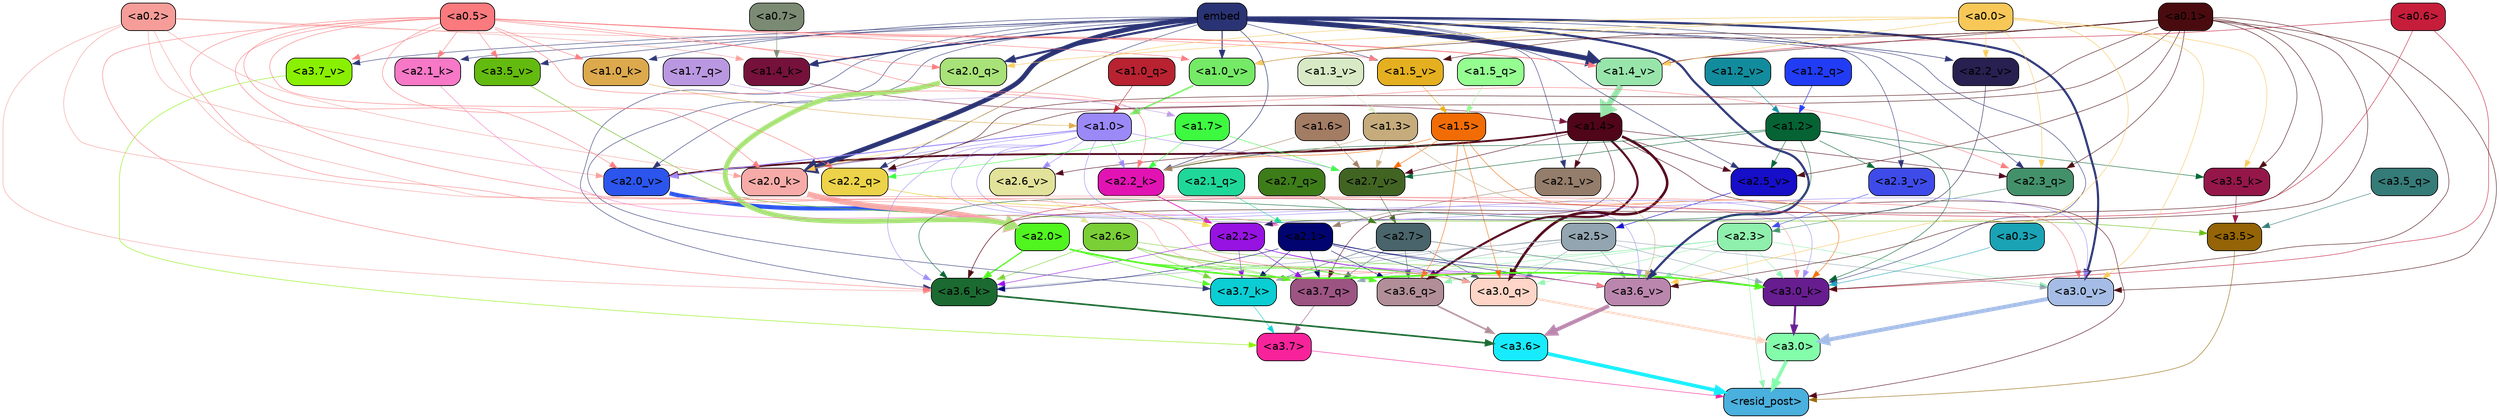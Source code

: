 strict digraph "" {
	graph [bgcolor=transparent,
		layout=dot,
		overlap=false,
		splines=true
	];
	"<a3.7>"	[color=black,
		fillcolor="#f8239b",
		fontname=Helvetica,
		shape=box,
		style="filled, rounded"];
	"<resid_post>"	[color=black,
		fillcolor="#4ab0dd",
		fontname=Helvetica,
		shape=box,
		style="filled, rounded"];
	"<a3.7>" -> "<resid_post>"	[color="#f8239b",
		penwidth=0.6];
	"<a3.6>"	[color=black,
		fillcolor="#17ebfd",
		fontname=Helvetica,
		shape=box,
		style="filled, rounded"];
	"<a3.6>" -> "<resid_post>"	[color="#17ebfd",
		penwidth=4.646730065345764];
	"<a3.5>"	[color=black,
		fillcolor="#946406",
		fontname=Helvetica,
		shape=box,
		style="filled, rounded"];
	"<a3.5>" -> "<resid_post>"	[color="#946406",
		penwidth=0.6];
	"<a3.0>"	[color=black,
		fillcolor="#84fdab",
		fontname=Helvetica,
		shape=box,
		style="filled, rounded"];
	"<a3.0>" -> "<resid_post>"	[color="#84fdab",
		penwidth=4.323132634162903];
	"<a2.3>"	[color=black,
		fillcolor="#8fefac",
		fontname=Helvetica,
		shape=box,
		style="filled, rounded"];
	"<a2.3>" -> "<resid_post>"	[color="#8fefac",
		penwidth=0.6];
	"<a3.7_q>"	[color=black,
		fillcolor="#9c5483",
		fontname=Helvetica,
		shape=box,
		style="filled, rounded"];
	"<a2.3>" -> "<a3.7_q>"	[color="#8fefac",
		penwidth=0.6];
	"<a3.6_q>"	[color=black,
		fillcolor="#b18e98",
		fontname=Helvetica,
		shape=box,
		style="filled, rounded"];
	"<a2.3>" -> "<a3.6_q>"	[color="#8fefac",
		penwidth=0.6];
	"<a3.0_q>"	[color=black,
		fillcolor="#fed5c6",
		fontname=Helvetica,
		shape=box,
		style="filled, rounded"];
	"<a2.3>" -> "<a3.0_q>"	[color="#8fefac",
		penwidth=0.6];
	"<a3.7_k>"	[color=black,
		fillcolor="#0aced3",
		fontname=Helvetica,
		shape=box,
		style="filled, rounded"];
	"<a2.3>" -> "<a3.7_k>"	[color="#8fefac",
		penwidth=0.6];
	"<a3.0_k>"	[color=black,
		fillcolor="#671d90",
		fontname=Helvetica,
		shape=box,
		style="filled, rounded"];
	"<a2.3>" -> "<a3.0_k>"	[color="#8fefac",
		penwidth=0.6];
	"<a3.6_v>"	[color=black,
		fillcolor="#bb86ad",
		fontname=Helvetica,
		shape=box,
		style="filled, rounded"];
	"<a2.3>" -> "<a3.6_v>"	[color="#8fefac",
		penwidth=0.6];
	"<a3.0_v>"	[color=black,
		fillcolor="#a5bde6",
		fontname=Helvetica,
		shape=box,
		style="filled, rounded"];
	"<a2.3>" -> "<a3.0_v>"	[color="#8fefac",
		penwidth=0.6];
	"<a1.4>"	[color=black,
		fillcolor="#500519",
		fontname=Helvetica,
		shape=box,
		style="filled, rounded"];
	"<a1.4>" -> "<resid_post>"	[color="#500519",
		penwidth=0.6];
	"<a1.4>" -> "<a3.7_q>"	[color="#500519",
		penwidth=0.6];
	"<a1.4>" -> "<a3.6_q>"	[color="#500519",
		penwidth=2.700703263282776];
	"<a1.4>" -> "<a3.0_q>"	[color="#500519",
		penwidth=3.34255850315094];
	"<a2.3_q>"	[color=black,
		fillcolor="#43916b",
		fontname=Helvetica,
		shape=box,
		style="filled, rounded"];
	"<a1.4>" -> "<a2.3_q>"	[color="#500519",
		penwidth=0.6];
	"<a2.2_k>"	[color=black,
		fillcolor="#e213b3",
		fontname=Helvetica,
		shape=box,
		style="filled, rounded"];
	"<a1.4>" -> "<a2.2_k>"	[color="#500519",
		penwidth=0.6];
	"<a2.7_v>"	[color=black,
		fillcolor="#426423",
		fontname=Helvetica,
		shape=box,
		style="filled, rounded"];
	"<a1.4>" -> "<a2.7_v>"	[color="#500519",
		penwidth=0.6];
	"<a2.6_v>"	[color=black,
		fillcolor="#e2e29a",
		fontname=Helvetica,
		shape=box,
		style="filled, rounded"];
	"<a1.4>" -> "<a2.6_v>"	[color="#500519",
		penwidth=0.6];
	"<a2.5_v>"	[color=black,
		fillcolor="#160ec8",
		fontname=Helvetica,
		shape=box,
		style="filled, rounded"];
	"<a1.4>" -> "<a2.5_v>"	[color="#500519",
		penwidth=0.6];
	"<a2.1_v>"	[color=black,
		fillcolor="#947d6a",
		fontname=Helvetica,
		shape=box,
		style="filled, rounded"];
	"<a1.4>" -> "<a2.1_v>"	[color="#500519",
		penwidth=0.6];
	"<a2.0_v>"	[color=black,
		fillcolor="#2b55ed",
		fontname=Helvetica,
		shape=box,
		style="filled, rounded"];
	"<a1.4>" -> "<a2.0_v>"	[color="#500519",
		penwidth=2.387977123260498];
	"<a3.7_q>" -> "<a3.7>"	[color="#9c5483",
		penwidth=0.6];
	"<a3.6_q>" -> "<a3.6>"	[color="#b18e98",
		penwidth=2.03758105635643];
	"<a3.5_q>"	[color=black,
		fillcolor="#357b78",
		fontname=Helvetica,
		shape=box,
		style="filled, rounded"];
	"<a3.5_q>" -> "<a3.5>"	[color="#357b78",
		penwidth=0.6];
	"<a3.0_q>" -> "<a3.0>"	[color="#fed5c6",
		penwidth=2.8638100624084473];
	"<a3.7_k>" -> "<a3.7>"	[color="#0aced3",
		penwidth=0.6];
	"<a3.6_k>"	[color=black,
		fillcolor="#1b6a31",
		fontname=Helvetica,
		shape=box,
		style="filled, rounded"];
	"<a3.6_k>" -> "<a3.6>"	[color="#1b6a31",
		penwidth=2.174198240041733];
	"<a3.5_k>"	[color=black,
		fillcolor="#95174a",
		fontname=Helvetica,
		shape=box,
		style="filled, rounded"];
	"<a3.5_k>" -> "<a3.5>"	[color="#95174a",
		penwidth=0.6];
	"<a3.0_k>" -> "<a3.0>"	[color="#671d90",
		penwidth=2.6274144649505615];
	"<a3.7_v>"	[color=black,
		fillcolor="#89f001",
		fontname=Helvetica,
		shape=box,
		style="filled, rounded"];
	"<a3.7_v>" -> "<a3.7>"	[color="#89f001",
		penwidth=0.6];
	"<a3.6_v>" -> "<a3.6>"	[color="#bb86ad",
		penwidth=5.002329230308533];
	"<a3.5_v>"	[color=black,
		fillcolor="#64bb0f",
		fontname=Helvetica,
		shape=box,
		style="filled, rounded"];
	"<a3.5_v>" -> "<a3.5>"	[color="#64bb0f",
		penwidth=0.6];
	"<a3.0_v>" -> "<a3.0>"	[color="#a5bde6",
		penwidth=5.188832879066467];
	"<a2.7>"	[color=black,
		fillcolor="#49646a",
		fontname=Helvetica,
		shape=box,
		style="filled, rounded"];
	"<a2.7>" -> "<a3.7_q>"	[color="#49646a",
		penwidth=0.6];
	"<a2.7>" -> "<a3.6_q>"	[color="#49646a",
		penwidth=0.6];
	"<a2.7>" -> "<a3.0_q>"	[color="#49646a",
		penwidth=0.6];
	"<a2.7>" -> "<a3.7_k>"	[color="#49646a",
		penwidth=0.6];
	"<a2.7>" -> "<a3.0_k>"	[color="#49646a",
		penwidth=0.6];
	"<a2.6>"	[color=black,
		fillcolor="#7ace36",
		fontname=Helvetica,
		shape=box,
		style="filled, rounded"];
	"<a2.6>" -> "<a3.7_q>"	[color="#7ace36",
		penwidth=0.6];
	"<a2.6>" -> "<a3.6_q>"	[color="#7ace36",
		penwidth=0.6];
	"<a2.6>" -> "<a3.0_q>"	[color="#7ace36",
		penwidth=0.6];
	"<a2.6>" -> "<a3.7_k>"	[color="#7ace36",
		penwidth=0.6];
	"<a2.6>" -> "<a3.6_k>"	[color="#7ace36",
		penwidth=0.6];
	"<a2.6>" -> "<a3.0_k>"	[color="#7ace36",
		penwidth=0.6];
	"<a2.5>"	[color=black,
		fillcolor="#92a5b1",
		fontname=Helvetica,
		shape=box,
		style="filled, rounded"];
	"<a2.5>" -> "<a3.7_q>"	[color="#92a5b1",
		penwidth=0.6];
	"<a2.5>" -> "<a3.0_q>"	[color="#92a5b1",
		penwidth=0.6];
	"<a2.5>" -> "<a3.7_k>"	[color="#92a5b1",
		penwidth=0.6];
	"<a2.5>" -> "<a3.6_k>"	[color="#92a5b1",
		penwidth=0.6];
	"<a2.5>" -> "<a3.0_k>"	[color="#92a5b1",
		penwidth=0.6];
	"<a2.5>" -> "<a3.6_v>"	[color="#92a5b1",
		penwidth=0.6];
	"<a2.5>" -> "<a3.0_v>"	[color="#92a5b1",
		penwidth=0.6];
	"<a2.2>"	[color=black,
		fillcolor="#9613e1",
		fontname=Helvetica,
		shape=box,
		style="filled, rounded"];
	"<a2.2>" -> "<a3.7_q>"	[color="#9613e1",
		penwidth=0.6];
	"<a2.2>" -> "<a3.7_k>"	[color="#9613e1",
		penwidth=0.6];
	"<a2.2>" -> "<a3.6_k>"	[color="#9613e1",
		penwidth=0.6];
	"<a2.2>" -> "<a3.0_k>"	[color="#9613e1",
		penwidth=0.6];
	"<a2.2>" -> "<a3.6_v>"	[color="#9613e1",
		penwidth=0.6];
	"<a2.1>"	[color=black,
		fillcolor="#010470",
		fontname=Helvetica,
		shape=box,
		style="filled, rounded"];
	"<a2.1>" -> "<a3.7_q>"	[color="#010470",
		penwidth=0.6];
	"<a2.1>" -> "<a3.6_q>"	[color="#010470",
		penwidth=0.6];
	"<a2.1>" -> "<a3.0_q>"	[color="#010470",
		penwidth=0.6];
	"<a2.1>" -> "<a3.7_k>"	[color="#010470",
		penwidth=0.6];
	"<a2.1>" -> "<a3.6_k>"	[color="#010470",
		penwidth=0.6];
	"<a2.1>" -> "<a3.0_k>"	[color="#010470",
		penwidth=0.6];
	"<a2.1>" -> "<a3.6_v>"	[color="#010470",
		penwidth=0.6];
	"<a2.0>"	[color=black,
		fillcolor="#50f51f",
		fontname=Helvetica,
		shape=box,
		style="filled, rounded"];
	"<a2.0>" -> "<a3.7_q>"	[color="#50f51f",
		penwidth=0.6];
	"<a2.0>" -> "<a3.6_q>"	[color="#50f51f",
		penwidth=0.6];
	"<a2.0>" -> "<a3.0_q>"	[color="#50f51f",
		penwidth=0.6];
	"<a2.0>" -> "<a3.7_k>"	[color="#50f51f",
		penwidth=0.6];
	"<a2.0>" -> "<a3.6_k>"	[color="#50f51f",
		penwidth=1.6454488784074783];
	"<a2.0>" -> "<a3.0_k>"	[color="#50f51f",
		penwidth=2.2218968719244003];
	"<a1.5>"	[color=black,
		fillcolor="#f26c06",
		fontname=Helvetica,
		shape=box,
		style="filled, rounded"];
	"<a1.5>" -> "<a3.6_q>"	[color="#f26c06",
		penwidth=0.6];
	"<a1.5>" -> "<a3.0_q>"	[color="#f26c06",
		penwidth=0.6];
	"<a1.5>" -> "<a3.0_k>"	[color="#f26c06",
		penwidth=0.6];
	"<a1.5>" -> "<a2.2_k>"	[color="#f26c06",
		penwidth=0.6];
	"<a1.5>" -> "<a2.7_v>"	[color="#f26c06",
		penwidth=0.6];
	"<a0.2>"	[color=black,
		fillcolor="#f69d99",
		fontname=Helvetica,
		shape=box,
		style="filled, rounded"];
	"<a0.2>" -> "<a3.0_q>"	[color="#f69d99",
		penwidth=0.6];
	"<a0.2>" -> "<a3.6_k>"	[color="#f69d99",
		penwidth=0.6];
	"<a0.2>" -> "<a3.0_k>"	[color="#f69d99",
		penwidth=0.6];
	"<a2.0_k>"	[color=black,
		fillcolor="#f7aba8",
		fontname=Helvetica,
		shape=box,
		style="filled, rounded"];
	"<a0.2>" -> "<a2.0_k>"	[color="#f69d99",
		penwidth=0.6];
	"<a0.2>" -> "<a2.0_v>"	[color="#f69d99",
		penwidth=0.6];
	"<a1.4_k>"	[color=black,
		fillcolor="#75113a",
		fontname=Helvetica,
		shape=box,
		style="filled, rounded"];
	"<a0.2>" -> "<a1.4_k>"	[color="#f69d99",
		penwidth=0.6];
	"<a1.4_v>"	[color=black,
		fillcolor="#98e5ab",
		fontname=Helvetica,
		shape=box,
		style="filled, rounded"];
	"<a0.2>" -> "<a1.4_v>"	[color="#f69d99",
		penwidth=0.6];
	embed	[color=black,
		fillcolor="#2a3374",
		fontname=Helvetica,
		shape=box,
		style="filled, rounded"];
	embed -> "<a3.7_k>"	[color="#2a3374",
		penwidth=0.6];
	embed -> "<a3.6_k>"	[color="#2a3374",
		penwidth=0.6];
	embed -> "<a3.0_k>"	[color="#2a3374",
		penwidth=0.6];
	embed -> "<a3.7_v>"	[color="#2a3374",
		penwidth=0.6];
	embed -> "<a3.6_v>"	[color="#2a3374",
		penwidth=2.8301228284835815];
	embed -> "<a3.5_v>"	[color="#2a3374",
		penwidth=0.6];
	embed -> "<a3.0_v>"	[color="#2a3374",
		penwidth=2.7660785913467407];
	embed -> "<a2.3_q>"	[color="#2a3374",
		penwidth=0.6];
	"<a2.2_q>"	[color=black,
		fillcolor="#ecd349",
		fontname=Helvetica,
		shape=box,
		style="filled, rounded"];
	embed -> "<a2.2_q>"	[color="#2a3374",
		penwidth=0.6];
	"<a2.0_q>"	[color=black,
		fillcolor="#a8e278",
		fontname=Helvetica,
		shape=box,
		style="filled, rounded"];
	embed -> "<a2.0_q>"	[color="#2a3374",
		penwidth=2.918822765350342];
	embed -> "<a2.2_k>"	[color="#2a3374",
		penwidth=0.7099294662475586];
	"<a2.1_k>"	[color=black,
		fillcolor="#f678c7",
		fontname=Helvetica,
		shape=box,
		style="filled, rounded"];
	embed -> "<a2.1_k>"	[color="#2a3374",
		penwidth=0.6];
	embed -> "<a2.0_k>"	[color="#2a3374",
		penwidth=6.075345039367676];
	embed -> "<a2.5_v>"	[color="#2a3374",
		penwidth=0.6];
	"<a2.3_v>"	[color=black,
		fillcolor="#3e4be9",
		fontname=Helvetica,
		shape=box,
		style="filled, rounded"];
	embed -> "<a2.3_v>"	[color="#2a3374",
		penwidth=0.6];
	"<a2.2_v>"	[color=black,
		fillcolor="#272050",
		fontname=Helvetica,
		shape=box,
		style="filled, rounded"];
	embed -> "<a2.2_v>"	[color="#2a3374",
		penwidth=0.6909599304199219];
	embed -> "<a2.1_v>"	[color="#2a3374",
		penwidth=0.6];
	embed -> "<a2.0_v>"	[color="#2a3374",
		penwidth=0.6];
	embed -> "<a1.4_k>"	[color="#2a3374",
		penwidth=2.043105125427246];
	"<a1.0_k>"	[color=black,
		fillcolor="#dda94d",
		fontname=Helvetica,
		shape=box,
		style="filled, rounded"];
	embed -> "<a1.0_k>"	[color="#2a3374",
		penwidth=0.6];
	"<a1.5_v>"	[color=black,
		fillcolor="#e5b01f",
		fontname=Helvetica,
		shape=box,
		style="filled, rounded"];
	embed -> "<a1.5_v>"	[color="#2a3374",
		penwidth=0.6];
	embed -> "<a1.4_v>"	[color="#2a3374",
		penwidth=6.46385931968689];
	"<a1.0_v>"	[color=black,
		fillcolor="#75ea66",
		fontname=Helvetica,
		shape=box,
		style="filled, rounded"];
	embed -> "<a1.0_v>"	[color="#2a3374",
		penwidth=1.273291826248169];
	"<a1.2>"	[color=black,
		fillcolor="#056334",
		fontname=Helvetica,
		shape=box,
		style="filled, rounded"];
	"<a1.2>" -> "<a3.6_k>"	[color="#056334",
		penwidth=0.6];
	"<a1.2>" -> "<a3.5_k>"	[color="#056334",
		penwidth=0.6];
	"<a1.2>" -> "<a3.0_k>"	[color="#056334",
		penwidth=0.6];
	"<a1.2>" -> "<a2.2_k>"	[color="#056334",
		penwidth=0.6];
	"<a1.2>" -> "<a2.7_v>"	[color="#056334",
		penwidth=0.6];
	"<a1.2>" -> "<a2.5_v>"	[color="#056334",
		penwidth=0.6];
	"<a1.2>" -> "<a2.3_v>"	[color="#056334",
		penwidth=0.6];
	"<a1.0>"	[color=black,
		fillcolor="#9b89f8",
		fontname=Helvetica,
		shape=box,
		style="filled, rounded"];
	"<a1.0>" -> "<a3.6_k>"	[color="#9b89f8",
		penwidth=0.6];
	"<a1.0>" -> "<a3.0_k>"	[color="#9b89f8",
		penwidth=0.6];
	"<a1.0>" -> "<a3.6_v>"	[color="#9b89f8",
		penwidth=0.6];
	"<a1.0>" -> "<a3.0_v>"	[color="#9b89f8",
		penwidth=0.6];
	"<a1.0>" -> "<a2.2_q>"	[color="#9b89f8",
		penwidth=0.6];
	"<a1.0>" -> "<a2.2_k>"	[color="#9b89f8",
		penwidth=0.6];
	"<a1.0>" -> "<a2.0_k>"	[color="#9b89f8",
		penwidth=0.6];
	"<a1.0>" -> "<a2.7_v>"	[color="#9b89f8",
		penwidth=0.6];
	"<a1.0>" -> "<a2.6_v>"	[color="#9b89f8",
		penwidth=0.6];
	"<a1.0>" -> "<a2.0_v>"	[color="#9b89f8",
		penwidth=1.2435333728790283];
	"<a0.6>"	[color=black,
		fillcolor="#c61d3b",
		fontname=Helvetica,
		shape=box,
		style="filled, rounded"];
	"<a0.6>" -> "<a3.6_k>"	[color="#c61d3b",
		penwidth=0.6];
	"<a0.6>" -> "<a3.0_k>"	[color="#c61d3b",
		penwidth=0.6];
	"<a0.6>" -> "<a1.4_v>"	[color="#c61d3b",
		penwidth=0.6];
	"<a0.5>"	[color=black,
		fillcolor="#fa7a7e",
		fontname=Helvetica,
		shape=box,
		style="filled, rounded"];
	"<a0.5>" -> "<a3.6_k>"	[color="#fa7a7e",
		penwidth=0.6];
	"<a0.5>" -> "<a3.7_v>"	[color="#fa7a7e",
		penwidth=0.6];
	"<a0.5>" -> "<a3.6_v>"	[color="#fa7a7e",
		penwidth=0.6];
	"<a0.5>" -> "<a3.5_v>"	[color="#fa7a7e",
		penwidth=0.6];
	"<a0.5>" -> "<a3.0_v>"	[color="#fa7a7e",
		penwidth=0.6124261617660522];
	"<a0.5>" -> "<a2.3_q>"	[color="#fa7a7e",
		penwidth=0.6];
	"<a0.5>" -> "<a2.2_q>"	[color="#fa7a7e",
		penwidth=0.6];
	"<a0.5>" -> "<a2.0_q>"	[color="#fa7a7e",
		penwidth=0.6];
	"<a0.5>" -> "<a2.2_k>"	[color="#fa7a7e",
		penwidth=0.6];
	"<a0.5>" -> "<a2.1_k>"	[color="#fa7a7e",
		penwidth=0.6];
	"<a0.5>" -> "<a2.0_k>"	[color="#fa7a7e",
		penwidth=0.6112704277038574];
	"<a0.5>" -> "<a2.0_v>"	[color="#fa7a7e",
		penwidth=0.6];
	"<a0.5>" -> "<a1.0_k>"	[color="#fa7a7e",
		penwidth=0.6];
	"<a0.5>" -> "<a1.5_v>"	[color="#fa7a7e",
		penwidth=0.6];
	"<a0.5>" -> "<a1.4_v>"	[color="#fa7a7e",
		penwidth=0.9145197868347168];
	"<a0.5>" -> "<a1.0_v>"	[color="#fa7a7e",
		penwidth=0.6];
	"<a0.1>"	[color=black,
		fillcolor="#4a0b0f",
		fontname=Helvetica,
		shape=box,
		style="filled, rounded"];
	"<a0.1>" -> "<a3.6_k>"	[color="#4a0b0f",
		penwidth=0.6];
	"<a0.1>" -> "<a3.5_k>"	[color="#4a0b0f",
		penwidth=0.6];
	"<a0.1>" -> "<a3.0_k>"	[color="#4a0b0f",
		penwidth=0.6];
	"<a0.1>" -> "<a3.6_v>"	[color="#4a0b0f",
		penwidth=0.6];
	"<a0.1>" -> "<a3.0_v>"	[color="#4a0b0f",
		penwidth=0.6];
	"<a0.1>" -> "<a2.3_q>"	[color="#4a0b0f",
		penwidth=0.6];
	"<a0.1>" -> "<a2.2_q>"	[color="#4a0b0f",
		penwidth=0.6];
	"<a0.1>" -> "<a2.0_k>"	[color="#4a0b0f",
		penwidth=0.6];
	"<a0.1>" -> "<a2.5_v>"	[color="#4a0b0f",
		penwidth=0.6];
	"<a0.1>" -> "<a1.5_v>"	[color="#4a0b0f",
		penwidth=0.6];
	"<a0.1>" -> "<a1.4_v>"	[color="#4a0b0f",
		penwidth=0.6];
	"<a0.1>" -> "<a1.0_v>"	[color="#4a0b0f",
		penwidth=0.6];
	"<a0.0>"	[color=black,
		fillcolor="#f7c758",
		fontname=Helvetica,
		shape=box,
		style="filled, rounded"];
	"<a0.0>" -> "<a3.5_k>"	[color="#f7c758",
		penwidth=0.6];
	"<a0.0>" -> "<a3.6_v>"	[color="#f7c758",
		penwidth=0.6];
	"<a0.0>" -> "<a3.0_v>"	[color="#f7c758",
		penwidth=0.6];
	"<a0.0>" -> "<a2.3_q>"	[color="#f7c758",
		penwidth=0.6];
	"<a0.0>" -> "<a2.0_q>"	[color="#f7c758",
		penwidth=0.6];
	"<a0.0>" -> "<a2.0_k>"	[color="#f7c758",
		penwidth=0.6];
	"<a0.0>" -> "<a2.2_v>"	[color="#f7c758",
		penwidth=0.6];
	"<a0.0>" -> "<a1.4_v>"	[color="#f7c758",
		penwidth=0.6];
	"<a0.0>" -> "<a1.0_v>"	[color="#f7c758",
		penwidth=0.6];
	"<a0.3>"	[color=black,
		fillcolor="#19a3b5",
		fontname=Helvetica,
		shape=box,
		style="filled, rounded"];
	"<a0.3>" -> "<a3.0_k>"	[color="#19a3b5",
		penwidth=0.6];
	"<a1.3>"	[color=black,
		fillcolor="#c6ac7c",
		fontname=Helvetica,
		shape=box,
		style="filled, rounded"];
	"<a1.3>" -> "<a3.6_v>"	[color="#c6ac7c",
		penwidth=0.6];
	"<a1.3>" -> "<a2.2_k>"	[color="#c6ac7c",
		penwidth=0.6];
	"<a1.3>" -> "<a2.7_v>"	[color="#c6ac7c",
		penwidth=0.6];
	"<a2.7_q>"	[color=black,
		fillcolor="#3e7c1a",
		fontname=Helvetica,
		shape=box,
		style="filled, rounded"];
	"<a2.7_q>" -> "<a2.7>"	[color="#3e7c1a",
		penwidth=0.6];
	"<a2.3_q>" -> "<a2.3>"	[color="#43916b",
		penwidth=0.6];
	"<a2.2_q>" -> "<a2.2>"	[color="#ecd349",
		penwidth=0.8114519119262695];
	"<a2.1_q>"	[color=black,
		fillcolor="#20d79a",
		fontname=Helvetica,
		shape=box,
		style="filled, rounded"];
	"<a2.1_q>" -> "<a2.1>"	[color="#20d79a",
		penwidth=0.6];
	"<a2.0_q>" -> "<a2.0>"	[color="#a8e278",
		penwidth=6.2323237657547];
	"<a2.2_k>" -> "<a2.2>"	[color="#e213b3",
		penwidth=0.9331893920898438];
	"<a2.1_k>" -> "<a2.1>"	[color="#f678c7",
		penwidth=0.6];
	"<a2.0_k>" -> "<a2.0>"	[color="#f7aba8",
		penwidth=7.158664226531982];
	"<a2.7_v>" -> "<a2.7>"	[color="#426423",
		penwidth=0.6];
	"<a2.6_v>" -> "<a2.6>"	[color="#e2e29a",
		penwidth=0.6];
	"<a2.5_v>" -> "<a2.5>"	[color="#160ec8",
		penwidth=0.6657319068908691];
	"<a2.3_v>" -> "<a2.3>"	[color="#3e4be9",
		penwidth=0.6];
	"<a2.2_v>" -> "<a2.2>"	[color="#272050",
		penwidth=0.6];
	"<a2.1_v>" -> "<a2.1>"	[color="#947d6a",
		penwidth=0.6];
	"<a2.0_v>" -> "<a2.0>"	[color="#2b55ed",
		penwidth=5.380099236965179];
	"<a1.7>"	[color=black,
		fillcolor="#3dfa40",
		fontname=Helvetica,
		shape=box,
		style="filled, rounded"];
	"<a1.7>" -> "<a2.2_q>"	[color="#3dfa40",
		penwidth=0.6];
	"<a1.7>" -> "<a2.2_k>"	[color="#3dfa40",
		penwidth=0.6];
	"<a1.7>" -> "<a2.7_v>"	[color="#3dfa40",
		penwidth=0.6];
	"<a1.6>"	[color=black,
		fillcolor="#a37c64",
		fontname=Helvetica,
		shape=box,
		style="filled, rounded"];
	"<a1.6>" -> "<a2.2_k>"	[color="#a37c64",
		penwidth=0.6];
	"<a1.6>" -> "<a2.7_v>"	[color="#a37c64",
		penwidth=0.6];
	"<a1.7_q>"	[color=black,
		fillcolor="#ba98e1",
		fontname=Helvetica,
		shape=box,
		style="filled, rounded"];
	"<a1.7_q>" -> "<a1.7>"	[color="#ba98e1",
		penwidth=0.6];
	"<a1.5_q>"	[color=black,
		fillcolor="#95fe91",
		fontname=Helvetica,
		shape=box,
		style="filled, rounded"];
	"<a1.5_q>" -> "<a1.5>"	[color="#95fe91",
		penwidth=0.6];
	"<a1.2_q>"	[color=black,
		fillcolor="#213cf4",
		fontname=Helvetica,
		shape=box,
		style="filled, rounded"];
	"<a1.2_q>" -> "<a1.2>"	[color="#213cf4",
		penwidth=0.6965713500976562];
	"<a1.0_q>"	[color=black,
		fillcolor="#b82231",
		fontname=Helvetica,
		shape=box,
		style="filled, rounded"];
	"<a1.0_q>" -> "<a1.0>"	[color="#b82231",
		penwidth=0.6];
	"<a1.4_k>" -> "<a1.4>"	[color="#75113a",
		penwidth=0.6];
	"<a1.0_k>" -> "<a1.0>"	[color="#dda94d",
		penwidth=0.6];
	"<a1.5_v>" -> "<a1.5>"	[color="#e5b01f",
		penwidth=0.6];
	"<a1.4_v>" -> "<a1.4>"	[color="#98e5ab",
		penwidth=7.649995803833008];
	"<a1.3_v>"	[color=black,
		fillcolor="#d8eac5",
		fontname=Helvetica,
		shape=box,
		style="filled, rounded"];
	"<a1.3_v>" -> "<a1.3>"	[color="#d8eac5",
		penwidth=0.6];
	"<a1.2_v>"	[color=black,
		fillcolor="#128c9d",
		fontname=Helvetica,
		shape=box,
		style="filled, rounded"];
	"<a1.2_v>" -> "<a1.2>"	[color="#128c9d",
		penwidth=0.6];
	"<a1.0_v>" -> "<a1.0>"	[color="#75ea66",
		penwidth=2.050852060317993];
	"<a0.7>"	[color=black,
		fillcolor="#7a8a73",
		fontname=Helvetica,
		shape=box,
		style="filled, rounded"];
	"<a0.7>" -> "<a1.4_k>"	[color="#7a8a73",
		penwidth=0.6];
}
